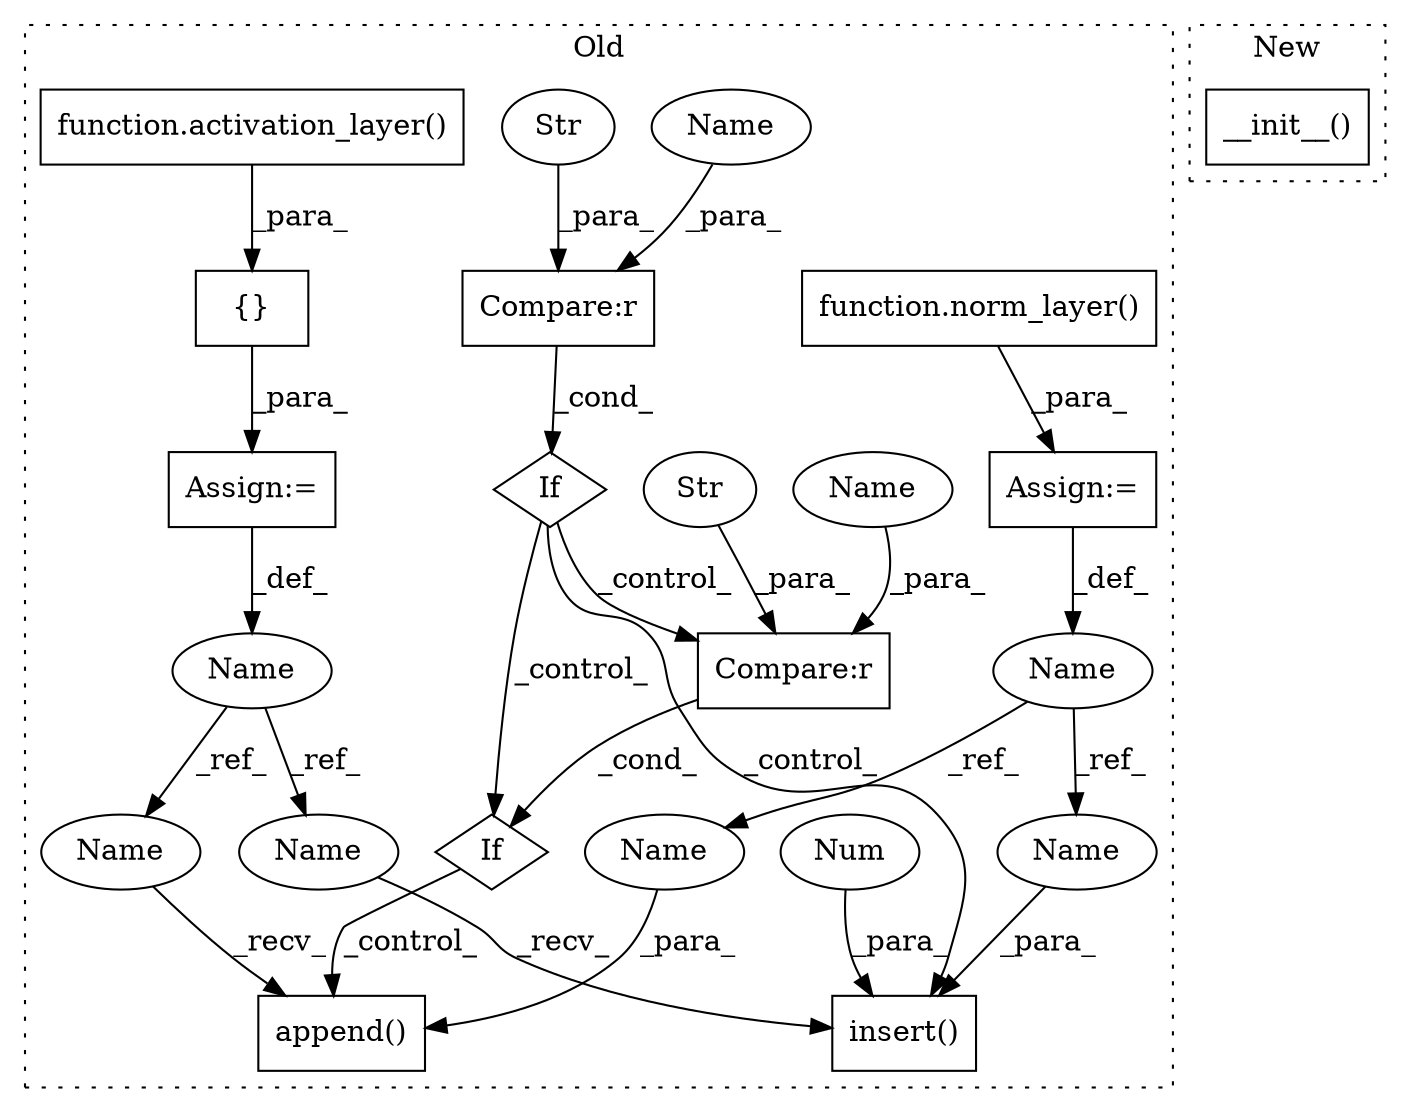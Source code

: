digraph G {
subgraph cluster0 {
1 [label="insert()" a="75" s="3399,3420" l="14,1" shape="box"];
3 [label="Num" a="76" s="3413" l="1" shape="ellipse"];
4 [label="Assign:=" a="68" s="3080" l="3" shape="box"];
5 [label="Assign:=" a="68" s="3282" l="3" shape="box"];
6 [label="If" a="96" s="3357" l="3" shape="diamond"];
7 [label="Compare:r" a="40" s="3435" l="24" shape="box"];
8 [label="If" a="96" s="3435" l="0" shape="diamond"];
9 [label="Str" a="66" s="3452" l="7" shape="ellipse"];
10 [label="Compare:r" a="40" s="3360" l="25" shape="box"];
11 [label="Str" a="66" s="3377" l="8" shape="ellipse"];
12 [label="{}" a="59" s="3083,3257" l="14,0" shape="box"];
13 [label="function.norm_layer()" a="75" s="3285,3308" l="11,39" shape="box"];
14 [label="function.activation_layer()" a="75" s="3227" l="30" shape="box"];
15 [label="append()" a="75" s="3473,3491" l="14,1" shape="box"];
16 [label="Name" a="87" s="3074" l="6" shape="ellipse"];
17 [label="Name" a="87" s="3278" l="4" shape="ellipse"];
18 [label="Name" a="87" s="3473" l="6" shape="ellipse"];
19 [label="Name" a="87" s="3399" l="6" shape="ellipse"];
20 [label="Name" a="87" s="3416" l="4" shape="ellipse"];
21 [label="Name" a="87" s="3487" l="4" shape="ellipse"];
22 [label="Name" a="87" s="3360" l="13" shape="ellipse"];
23 [label="Name" a="87" s="3435" l="13" shape="ellipse"];
label = "Old";
style="dotted";
}
subgraph cluster1 {
2 [label="__init__()" a="75" s="4374,4535" l="30,232" shape="box"];
label = "New";
style="dotted";
}
3 -> 1 [label="_para_"];
4 -> 16 [label="_def_"];
5 -> 17 [label="_def_"];
6 -> 7 [label="_control_"];
6 -> 1 [label="_control_"];
6 -> 8 [label="_control_"];
7 -> 8 [label="_cond_"];
8 -> 15 [label="_control_"];
9 -> 7 [label="_para_"];
10 -> 6 [label="_cond_"];
11 -> 10 [label="_para_"];
12 -> 4 [label="_para_"];
13 -> 5 [label="_para_"];
14 -> 12 [label="_para_"];
16 -> 19 [label="_ref_"];
16 -> 18 [label="_ref_"];
17 -> 20 [label="_ref_"];
17 -> 21 [label="_ref_"];
18 -> 15 [label="_recv_"];
19 -> 1 [label="_recv_"];
20 -> 1 [label="_para_"];
21 -> 15 [label="_para_"];
22 -> 10 [label="_para_"];
23 -> 7 [label="_para_"];
}